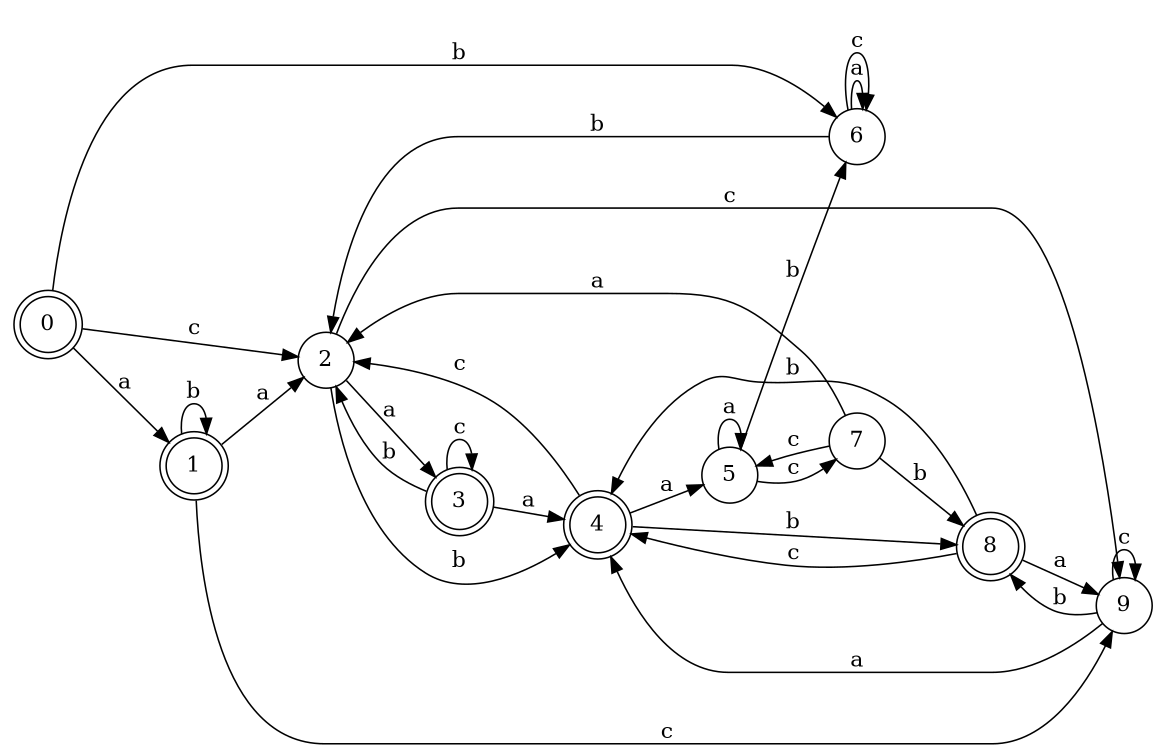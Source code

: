 digraph n8_9 {
__start0 [label="" shape="none"];

rankdir=LR;
size="8,5";

s0 [style="rounded,filled", color="black", fillcolor="white" shape="doublecircle", label="0"];
s1 [style="rounded,filled", color="black", fillcolor="white" shape="doublecircle", label="1"];
s2 [style="filled", color="black", fillcolor="white" shape="circle", label="2"];
s3 [style="rounded,filled", color="black", fillcolor="white" shape="doublecircle", label="3"];
s4 [style="rounded,filled", color="black", fillcolor="white" shape="doublecircle", label="4"];
s5 [style="filled", color="black", fillcolor="white" shape="circle", label="5"];
s6 [style="filled", color="black", fillcolor="white" shape="circle", label="6"];
s7 [style="filled", color="black", fillcolor="white" shape="circle", label="7"];
s8 [style="rounded,filled", color="black", fillcolor="white" shape="doublecircle", label="8"];
s9 [style="filled", color="black", fillcolor="white" shape="circle", label="9"];
s0 -> s1 [label="a"];
s0 -> s6 [label="b"];
s0 -> s2 [label="c"];
s1 -> s2 [label="a"];
s1 -> s1 [label="b"];
s1 -> s9 [label="c"];
s2 -> s3 [label="a"];
s2 -> s4 [label="b"];
s2 -> s9 [label="c"];
s3 -> s4 [label="a"];
s3 -> s2 [label="b"];
s3 -> s3 [label="c"];
s4 -> s5 [label="a"];
s4 -> s8 [label="b"];
s4 -> s2 [label="c"];
s5 -> s5 [label="a"];
s5 -> s6 [label="b"];
s5 -> s7 [label="c"];
s6 -> s6 [label="a"];
s6 -> s2 [label="b"];
s6 -> s6 [label="c"];
s7 -> s2 [label="a"];
s7 -> s8 [label="b"];
s7 -> s5 [label="c"];
s8 -> s9 [label="a"];
s8 -> s4 [label="b"];
s8 -> s4 [label="c"];
s9 -> s4 [label="a"];
s9 -> s8 [label="b"];
s9 -> s9 [label="c"];

}